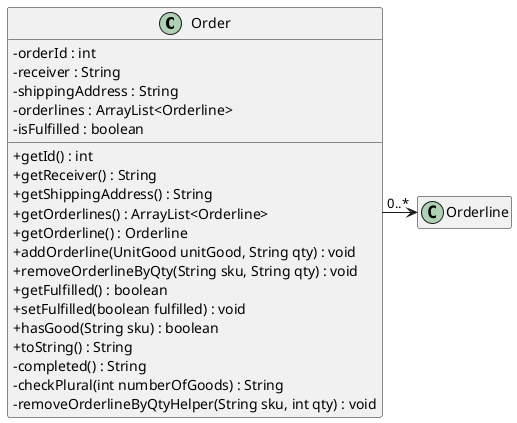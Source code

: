 @startuml
'https://plantuml.com/sequence-diagram
hide empty members
skinparam classAttributeIconSize 0

Class Order {
-orderId : int
-receiver : String
-shippingAddress : String
-orderlines : ArrayList<Orderline>
-isFulfilled : boolean
+getId() : int
+getReceiver() : String
+getShippingAddress() : String
+getOrderlines() : ArrayList<Orderline>
+getOrderline() : Orderline
+addOrderline(UnitGood unitGood, String qty) : void
+removeOrderlineByQty(String sku, String qty) : void
+getFulfilled() : boolean
+setFulfilled(boolean fulfilled) : void
+hasGood(String sku) : boolean
+toString() : String
-completed() : String
-checkPlural(int numberOfGoods) : String
-removeOrderlineByQtyHelper(String sku, int qty) : void
}

Order ->"0..*" Orderline

@enduml